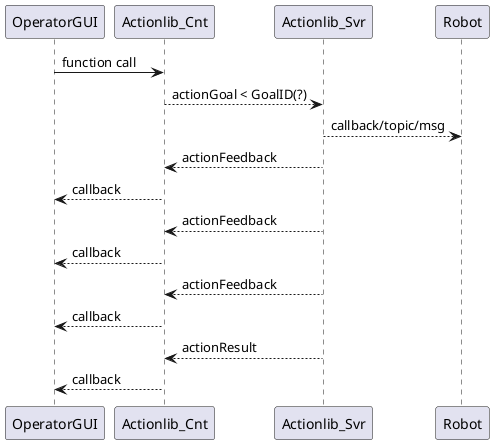 @startuml

OperatorGUI -> Actionlib_Cnt : function call
Actionlib_Cnt ---> Actionlib_Svr : actionGoal < GoalID(?)
Actionlib_Svr ---> Robot : callback/topic/msg

Actionlib_Svr ---> Actionlib_Cnt :   actionFeedback
Actionlib_Cnt ---> OperatorGUI :   callback

Actionlib_Svr ---> Actionlib_Cnt :   actionFeedback
Actionlib_Cnt ---> OperatorGUI :   callback

Actionlib_Svr ---> Actionlib_Cnt :   actionFeedback
Actionlib_Cnt ---> OperatorGUI :   callback

Actionlib_Svr ---> Actionlib_Cnt :   actionResult
Actionlib_Cnt ---> OperatorGUI :   callback



@enduml